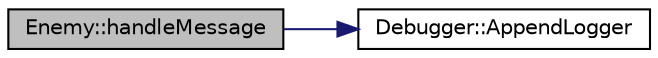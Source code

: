 digraph "Enemy::handleMessage"
{
 // LATEX_PDF_SIZE
  edge [fontname="Helvetica",fontsize="10",labelfontname="Helvetica",labelfontsize="10"];
  node [fontname="Helvetica",fontsize="10",shape=record];
  rankdir="LR";
  Node1 [label="Enemy::handleMessage",height=0.2,width=0.4,color="black", fillcolor="grey75", style="filled", fontcolor="black",tooltip="allows the enemy to handle messages it receives from other entities"];
  Node1 -> Node2 [color="midnightblue",fontsize="10",style="solid",fontname="Helvetica"];
  Node2 [label="Debugger::AppendLogger",height=0.2,width=0.4,color="black", fillcolor="white", style="filled",URL="$class_debugger.html#a3178f40262f4cc7e562771544aadf35c",tooltip="Appends a string to the log file with current time of the system and information where the append cam..."];
}

